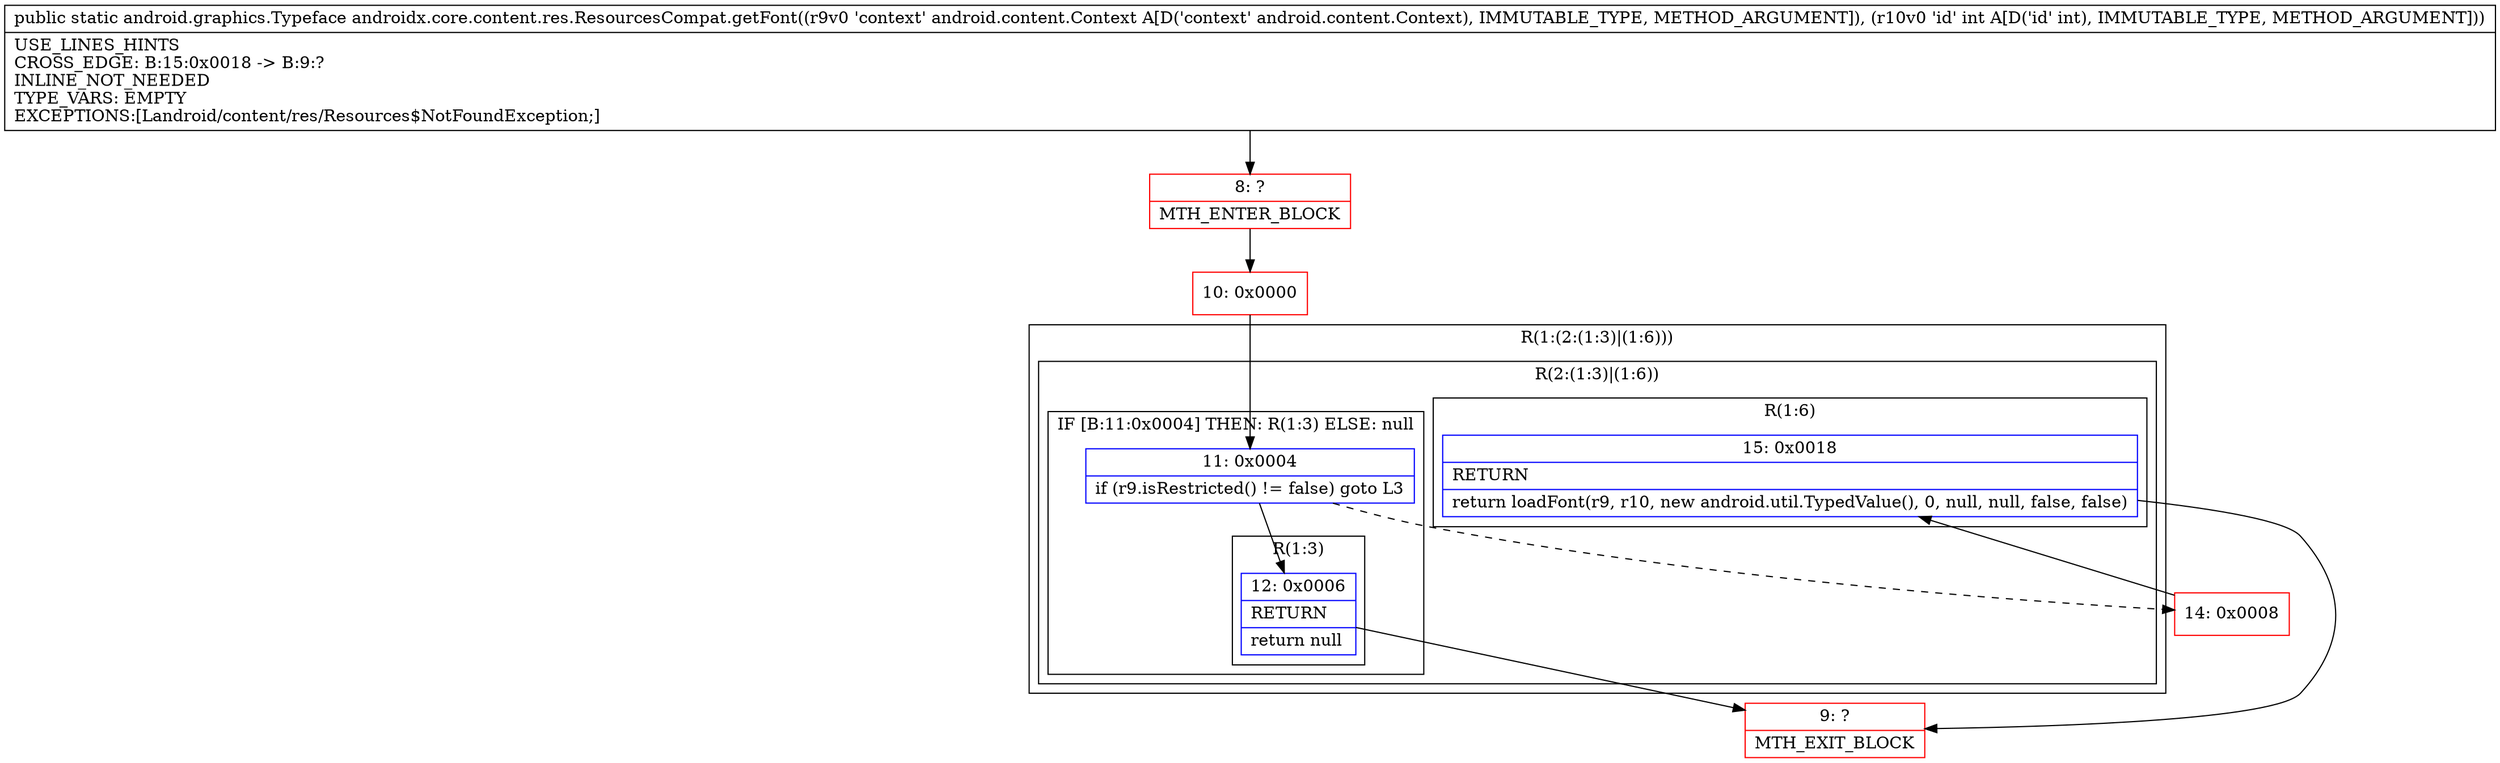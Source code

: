 digraph "CFG forandroidx.core.content.res.ResourcesCompat.getFont(Landroid\/content\/Context;I)Landroid\/graphics\/Typeface;" {
subgraph cluster_Region_925304522 {
label = "R(1:(2:(1:3)|(1:6)))";
node [shape=record,color=blue];
subgraph cluster_Region_432306697 {
label = "R(2:(1:3)|(1:6))";
node [shape=record,color=blue];
subgraph cluster_IfRegion_780231101 {
label = "IF [B:11:0x0004] THEN: R(1:3) ELSE: null";
node [shape=record,color=blue];
Node_11 [shape=record,label="{11\:\ 0x0004|if (r9.isRestricted() != false) goto L3\l}"];
subgraph cluster_Region_1088472355 {
label = "R(1:3)";
node [shape=record,color=blue];
Node_12 [shape=record,label="{12\:\ 0x0006|RETURN\l|return null\l}"];
}
}
subgraph cluster_Region_1342081699 {
label = "R(1:6)";
node [shape=record,color=blue];
Node_15 [shape=record,label="{15\:\ 0x0018|RETURN\l|return loadFont(r9, r10, new android.util.TypedValue(), 0, null, null, false, false)\l}"];
}
}
}
Node_8 [shape=record,color=red,label="{8\:\ ?|MTH_ENTER_BLOCK\l}"];
Node_10 [shape=record,color=red,label="{10\:\ 0x0000}"];
Node_9 [shape=record,color=red,label="{9\:\ ?|MTH_EXIT_BLOCK\l}"];
Node_14 [shape=record,color=red,label="{14\:\ 0x0008}"];
MethodNode[shape=record,label="{public static android.graphics.Typeface androidx.core.content.res.ResourcesCompat.getFont((r9v0 'context' android.content.Context A[D('context' android.content.Context), IMMUTABLE_TYPE, METHOD_ARGUMENT]), (r10v0 'id' int A[D('id' int), IMMUTABLE_TYPE, METHOD_ARGUMENT]))  | USE_LINES_HINTS\lCROSS_EDGE: B:15:0x0018 \-\> B:9:?\lINLINE_NOT_NEEDED\lTYPE_VARS: EMPTY\lEXCEPTIONS:[Landroid\/content\/res\/Resources$NotFoundException;]\l}"];
MethodNode -> Node_8;Node_11 -> Node_12;
Node_11 -> Node_14[style=dashed];
Node_12 -> Node_9;
Node_15 -> Node_9;
Node_8 -> Node_10;
Node_10 -> Node_11;
Node_14 -> Node_15;
}

